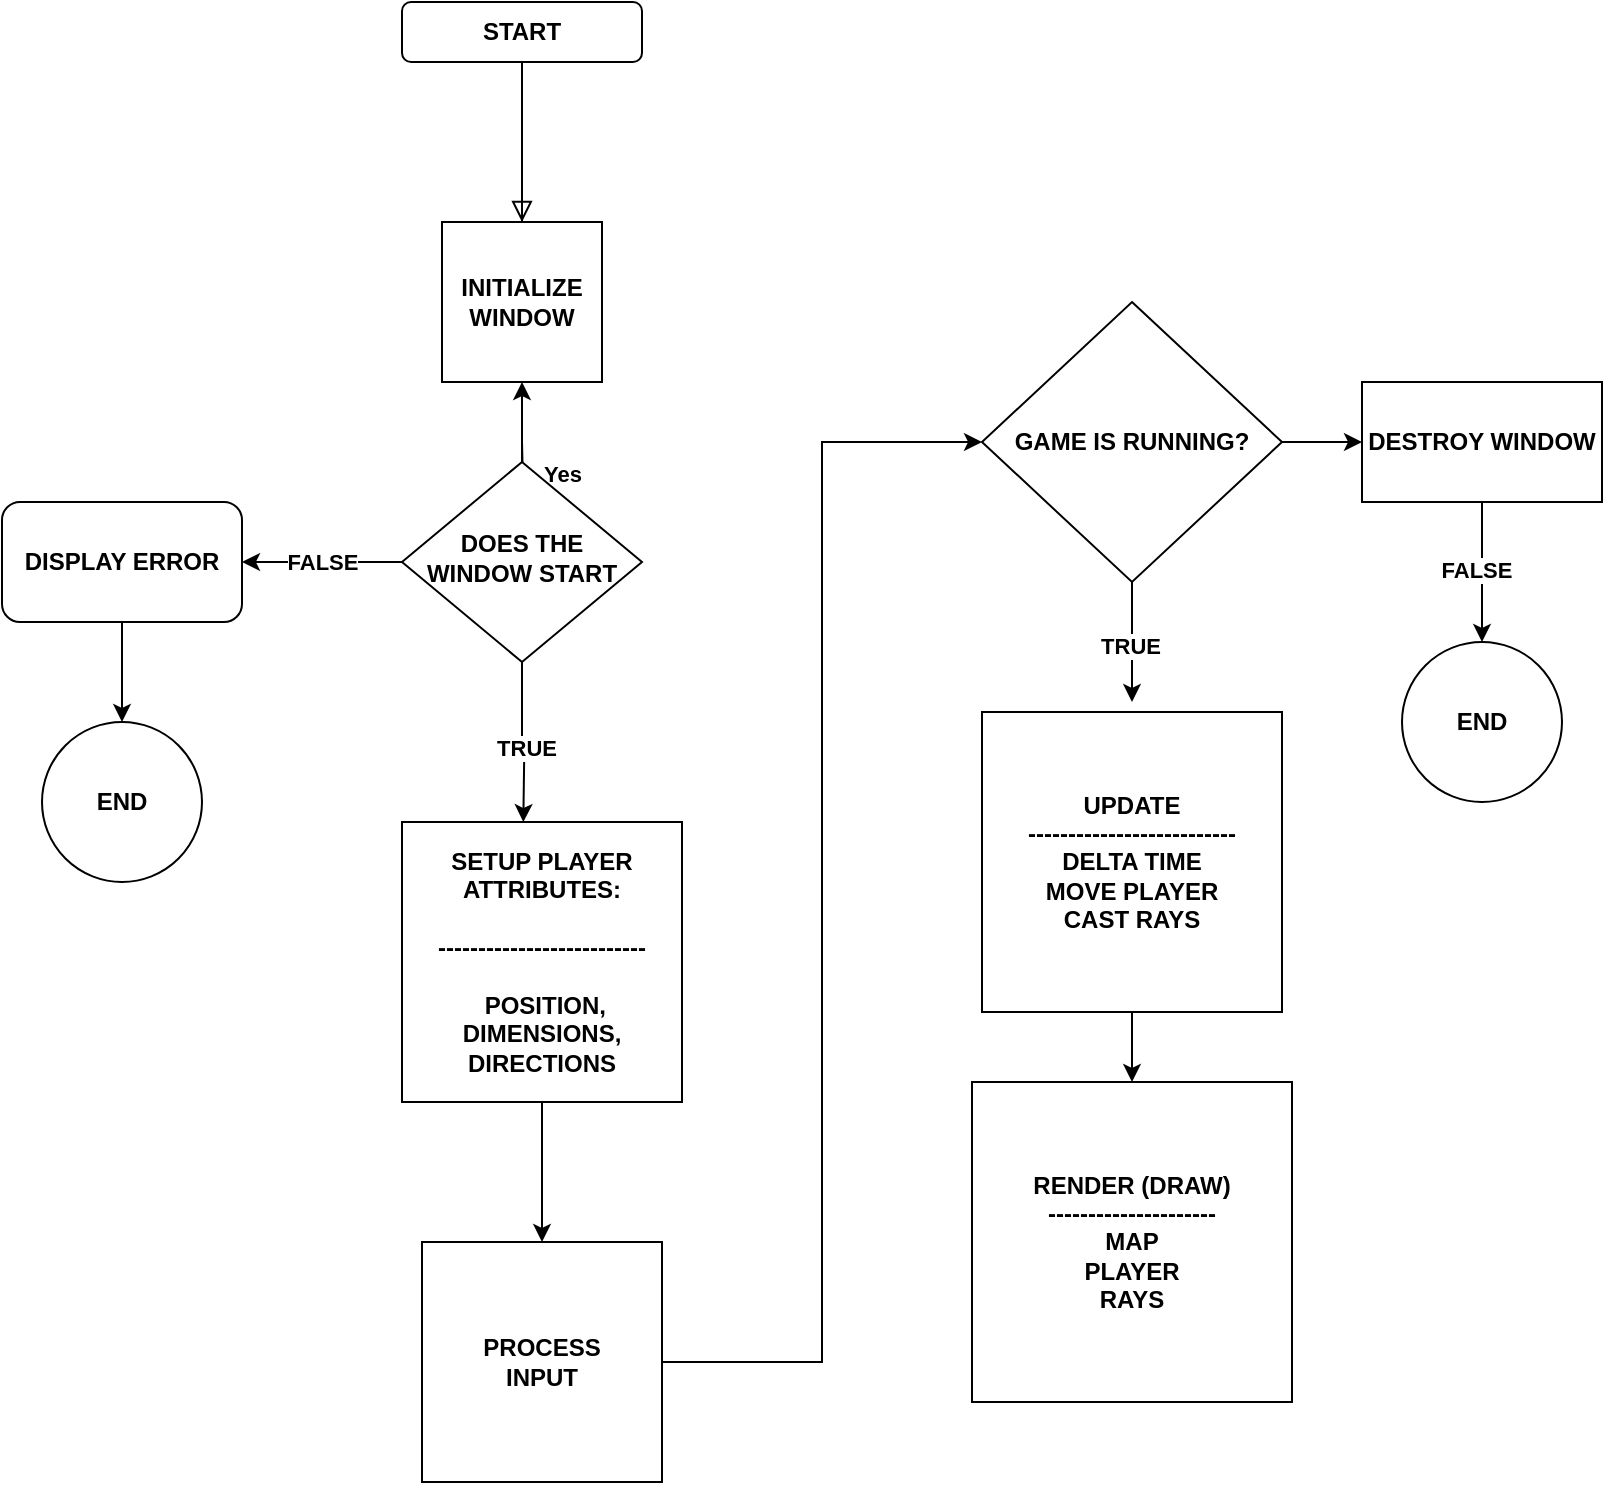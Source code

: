 <mxfile version="24.3.0" type="github">
  <diagram id="C5RBs43oDa-KdzZeNtuy" name="Page-1">
    <mxGraphModel dx="2320" dy="592" grid="1" gridSize="10" guides="1" tooltips="1" connect="1" arrows="1" fold="1" page="1" pageScale="1" pageWidth="827" pageHeight="1169" math="0" shadow="0">
      <root>
        <mxCell id="WIyWlLk6GJQsqaUBKTNV-0" />
        <mxCell id="WIyWlLk6GJQsqaUBKTNV-1" parent="WIyWlLk6GJQsqaUBKTNV-0" />
        <mxCell id="WIyWlLk6GJQsqaUBKTNV-2" value="" style="rounded=0;html=1;jettySize=auto;orthogonalLoop=1;fontSize=11;endArrow=block;endFill=0;endSize=8;strokeWidth=1;shadow=0;labelBackgroundColor=none;edgeStyle=orthogonalEdgeStyle;fontStyle=1" parent="WIyWlLk6GJQsqaUBKTNV-1" source="gsu9gnq4ONn_1pzDIltP-0" edge="1">
          <mxGeometry relative="1" as="geometry">
            <mxPoint x="220" y="220" as="targetPoint" />
          </mxGeometry>
        </mxCell>
        <mxCell id="WIyWlLk6GJQsqaUBKTNV-3" value="START" style="rounded=1;whiteSpace=wrap;html=1;fontSize=12;glass=0;strokeWidth=1;shadow=0;fontStyle=1" parent="WIyWlLk6GJQsqaUBKTNV-1" vertex="1">
          <mxGeometry x="160" y="80" width="120" height="30" as="geometry" />
        </mxCell>
        <mxCell id="WIyWlLk6GJQsqaUBKTNV-4" value="Yes" style="rounded=0;html=1;jettySize=auto;orthogonalLoop=1;fontSize=11;endArrow=block;endFill=0;endSize=8;strokeWidth=1;shadow=0;labelBackgroundColor=none;edgeStyle=orthogonalEdgeStyle;fontStyle=1" parent="WIyWlLk6GJQsqaUBKTNV-1" target="WIyWlLk6GJQsqaUBKTNV-10" edge="1">
          <mxGeometry y="20" relative="1" as="geometry">
            <mxPoint as="offset" />
            <mxPoint x="220" y="300" as="sourcePoint" />
          </mxGeometry>
        </mxCell>
        <mxCell id="gsu9gnq4ONn_1pzDIltP-2" style="edgeStyle=orthogonalEdgeStyle;rounded=0;orthogonalLoop=1;jettySize=auto;html=1;entryX=0.5;entryY=1;entryDx=0;entryDy=0;fontStyle=1" edge="1" parent="WIyWlLk6GJQsqaUBKTNV-1" source="WIyWlLk6GJQsqaUBKTNV-10" target="gsu9gnq4ONn_1pzDIltP-0">
          <mxGeometry relative="1" as="geometry" />
        </mxCell>
        <mxCell id="gsu9gnq4ONn_1pzDIltP-3" value="&lt;span&gt;FALSE&lt;/span&gt;" style="edgeStyle=orthogonalEdgeStyle;rounded=0;orthogonalLoop=1;jettySize=auto;html=1;exitX=0;exitY=0.5;exitDx=0;exitDy=0;fontStyle=1" edge="1" parent="WIyWlLk6GJQsqaUBKTNV-1" source="WIyWlLk6GJQsqaUBKTNV-10" target="gsu9gnq4ONn_1pzDIltP-4">
          <mxGeometry relative="1" as="geometry">
            <mxPoint x="90" y="360.333" as="targetPoint" />
          </mxGeometry>
        </mxCell>
        <mxCell id="gsu9gnq4ONn_1pzDIltP-7" style="edgeStyle=orthogonalEdgeStyle;rounded=0;orthogonalLoop=1;jettySize=auto;html=1;exitX=0.5;exitY=1;exitDx=0;exitDy=0;fontStyle=1" edge="1" parent="WIyWlLk6GJQsqaUBKTNV-1" source="WIyWlLk6GJQsqaUBKTNV-10">
          <mxGeometry relative="1" as="geometry">
            <mxPoint x="220.667" y="490" as="targetPoint" />
          </mxGeometry>
        </mxCell>
        <mxCell id="gsu9gnq4ONn_1pzDIltP-8" value="&lt;span&gt;TRUE&lt;/span&gt;" style="edgeLabel;html=1;align=center;verticalAlign=middle;resizable=0;points=[];fontStyle=1" vertex="1" connectable="0" parent="gsu9gnq4ONn_1pzDIltP-7">
          <mxGeometry x="0.088" y="1" relative="1" as="geometry">
            <mxPoint as="offset" />
          </mxGeometry>
        </mxCell>
        <mxCell id="WIyWlLk6GJQsqaUBKTNV-10" value="DOES THE WINDOW START" style="rhombus;whiteSpace=wrap;html=1;shadow=0;fontFamily=Helvetica;fontSize=12;align=center;strokeWidth=1;spacing=6;spacingTop=-4;fontStyle=1" parent="WIyWlLk6GJQsqaUBKTNV-1" vertex="1">
          <mxGeometry x="160" y="310" width="120" height="100" as="geometry" />
        </mxCell>
        <mxCell id="gsu9gnq4ONn_1pzDIltP-1" value="" style="rounded=0;html=1;jettySize=auto;orthogonalLoop=1;fontSize=11;endArrow=block;endFill=0;endSize=8;strokeWidth=1;shadow=0;labelBackgroundColor=none;edgeStyle=orthogonalEdgeStyle;fontStyle=1" edge="1" parent="WIyWlLk6GJQsqaUBKTNV-1" source="WIyWlLk6GJQsqaUBKTNV-3" target="gsu9gnq4ONn_1pzDIltP-0">
          <mxGeometry relative="1" as="geometry">
            <mxPoint x="220" y="110" as="sourcePoint" />
            <mxPoint x="220" y="220" as="targetPoint" />
          </mxGeometry>
        </mxCell>
        <mxCell id="gsu9gnq4ONn_1pzDIltP-0" value="INITIALIZE WINDOW" style="whiteSpace=wrap;html=1;aspect=fixed;fontStyle=1" vertex="1" parent="WIyWlLk6GJQsqaUBKTNV-1">
          <mxGeometry x="180" y="190" width="80" height="80" as="geometry" />
        </mxCell>
        <mxCell id="gsu9gnq4ONn_1pzDIltP-5" style="edgeStyle=orthogonalEdgeStyle;rounded=0;orthogonalLoop=1;jettySize=auto;html=1;fontStyle=1" edge="1" parent="WIyWlLk6GJQsqaUBKTNV-1" source="gsu9gnq4ONn_1pzDIltP-4" target="gsu9gnq4ONn_1pzDIltP-6">
          <mxGeometry relative="1" as="geometry">
            <mxPoint x="20" y="480" as="targetPoint" />
          </mxGeometry>
        </mxCell>
        <mxCell id="gsu9gnq4ONn_1pzDIltP-4" value="DISPLAY ERROR" style="rounded=1;whiteSpace=wrap;html=1;fontStyle=1" vertex="1" parent="WIyWlLk6GJQsqaUBKTNV-1">
          <mxGeometry x="-40" y="330.003" width="120" height="60" as="geometry" />
        </mxCell>
        <mxCell id="gsu9gnq4ONn_1pzDIltP-6" value="END" style="ellipse;whiteSpace=wrap;html=1;aspect=fixed;fontStyle=1" vertex="1" parent="WIyWlLk6GJQsqaUBKTNV-1">
          <mxGeometry x="-20" y="440" width="80" height="80" as="geometry" />
        </mxCell>
        <mxCell id="gsu9gnq4ONn_1pzDIltP-10" style="edgeStyle=orthogonalEdgeStyle;rounded=0;orthogonalLoop=1;jettySize=auto;html=1;fontStyle=1" edge="1" parent="WIyWlLk6GJQsqaUBKTNV-1" source="gsu9gnq4ONn_1pzDIltP-9" target="gsu9gnq4ONn_1pzDIltP-11">
          <mxGeometry relative="1" as="geometry">
            <mxPoint x="230" y="710" as="targetPoint" />
          </mxGeometry>
        </mxCell>
        <mxCell id="gsu9gnq4ONn_1pzDIltP-9" value="SETUP PLAYER ATTRIBUTES:&lt;div&gt;&lt;br&gt;&lt;/div&gt;&lt;div&gt;--------------------------&lt;/div&gt;&lt;div&gt;&lt;br&gt;&lt;/div&gt;&lt;div&gt;&amp;nbsp;POSITION, DIMENSIONS, DIRECTIONS&lt;/div&gt;" style="whiteSpace=wrap;html=1;aspect=fixed;fontStyle=1" vertex="1" parent="WIyWlLk6GJQsqaUBKTNV-1">
          <mxGeometry x="160" y="490" width="140" height="140" as="geometry" />
        </mxCell>
        <mxCell id="gsu9gnq4ONn_1pzDIltP-13" style="edgeStyle=elbowEdgeStyle;rounded=0;orthogonalLoop=1;jettySize=auto;html=1;fontStyle=1" edge="1" parent="WIyWlLk6GJQsqaUBKTNV-1" source="gsu9gnq4ONn_1pzDIltP-11">
          <mxGeometry relative="1" as="geometry">
            <mxPoint x="450" y="300" as="targetPoint" />
          </mxGeometry>
        </mxCell>
        <mxCell id="gsu9gnq4ONn_1pzDIltP-11" value="PROCESS&lt;div&gt;INPUT&lt;/div&gt;" style="whiteSpace=wrap;html=1;aspect=fixed;fontStyle=1" vertex="1" parent="WIyWlLk6GJQsqaUBKTNV-1">
          <mxGeometry x="170" y="700" width="120" height="120" as="geometry" />
        </mxCell>
        <mxCell id="gsu9gnq4ONn_1pzDIltP-15" style="edgeStyle=elbowEdgeStyle;rounded=0;orthogonalLoop=1;jettySize=auto;html=1;fontStyle=1" edge="1" parent="WIyWlLk6GJQsqaUBKTNV-1" source="gsu9gnq4ONn_1pzDIltP-14">
          <mxGeometry relative="1" as="geometry">
            <mxPoint x="525" y="430" as="targetPoint" />
          </mxGeometry>
        </mxCell>
        <mxCell id="gsu9gnq4ONn_1pzDIltP-16" value="&lt;span&gt;TRUE&lt;/span&gt;" style="edgeLabel;html=1;align=center;verticalAlign=middle;resizable=0;points=[];fontStyle=1" vertex="1" connectable="0" parent="gsu9gnq4ONn_1pzDIltP-15">
          <mxGeometry x="0.033" y="-1" relative="1" as="geometry">
            <mxPoint y="1" as="offset" />
          </mxGeometry>
        </mxCell>
        <mxCell id="gsu9gnq4ONn_1pzDIltP-20" style="edgeStyle=elbowEdgeStyle;rounded=0;orthogonalLoop=1;jettySize=auto;html=1;exitX=1;exitY=0.5;exitDx=0;exitDy=0;fontStyle=1" edge="1" parent="WIyWlLk6GJQsqaUBKTNV-1" source="gsu9gnq4ONn_1pzDIltP-14" target="gsu9gnq4ONn_1pzDIltP-21">
          <mxGeometry relative="1" as="geometry">
            <mxPoint x="680" y="299.667" as="targetPoint" />
          </mxGeometry>
        </mxCell>
        <mxCell id="gsu9gnq4ONn_1pzDIltP-14" value="GAME IS RUNNING?" style="rhombus;whiteSpace=wrap;html=1;fontStyle=1" vertex="1" parent="WIyWlLk6GJQsqaUBKTNV-1">
          <mxGeometry x="450" y="230" width="150" height="140" as="geometry" />
        </mxCell>
        <mxCell id="gsu9gnq4ONn_1pzDIltP-18" style="edgeStyle=elbowEdgeStyle;rounded=0;orthogonalLoop=1;jettySize=auto;html=1;exitX=0.5;exitY=1;exitDx=0;exitDy=0;fontStyle=1" edge="1" parent="WIyWlLk6GJQsqaUBKTNV-1" source="gsu9gnq4ONn_1pzDIltP-17" target="gsu9gnq4ONn_1pzDIltP-19">
          <mxGeometry relative="1" as="geometry">
            <mxPoint x="524.667" y="650" as="targetPoint" />
          </mxGeometry>
        </mxCell>
        <mxCell id="gsu9gnq4ONn_1pzDIltP-17" value="UPDATE&lt;div&gt;--------------------------&lt;/div&gt;&lt;div&gt;DELTA TIME&lt;/div&gt;&lt;div&gt;MOVE PLAYER&lt;/div&gt;&lt;div&gt;CAST RAYS&lt;/div&gt;" style="whiteSpace=wrap;html=1;aspect=fixed;fontStyle=1" vertex="1" parent="WIyWlLk6GJQsqaUBKTNV-1">
          <mxGeometry x="450" y="435" width="150" height="150" as="geometry" />
        </mxCell>
        <mxCell id="gsu9gnq4ONn_1pzDIltP-19" value="RENDER (DRAW)&lt;div&gt;---------------------&lt;/div&gt;&lt;div&gt;MAP&lt;/div&gt;&lt;div&gt;PLAYER&lt;/div&gt;&lt;div&gt;RAYS&lt;/div&gt;" style="whiteSpace=wrap;html=1;aspect=fixed;fontStyle=1" vertex="1" parent="WIyWlLk6GJQsqaUBKTNV-1">
          <mxGeometry x="445" y="620" width="160" height="160" as="geometry" />
        </mxCell>
        <mxCell id="gsu9gnq4ONn_1pzDIltP-22" style="edgeStyle=elbowEdgeStyle;rounded=0;orthogonalLoop=1;jettySize=auto;html=1;fontStyle=1" edge="1" parent="WIyWlLk6GJQsqaUBKTNV-1" source="gsu9gnq4ONn_1pzDIltP-21">
          <mxGeometry relative="1" as="geometry">
            <mxPoint x="700" y="400" as="targetPoint" />
          </mxGeometry>
        </mxCell>
        <mxCell id="gsu9gnq4ONn_1pzDIltP-23" value="&lt;span&gt;FALSE&lt;/span&gt;" style="edgeLabel;html=1;align=center;verticalAlign=middle;resizable=0;points=[];fontStyle=1" vertex="1" connectable="0" parent="gsu9gnq4ONn_1pzDIltP-22">
          <mxGeometry x="-0.047" y="-3" relative="1" as="geometry">
            <mxPoint as="offset" />
          </mxGeometry>
        </mxCell>
        <mxCell id="gsu9gnq4ONn_1pzDIltP-21" value="DESTROY WINDOW" style="rounded=0;whiteSpace=wrap;html=1;fontStyle=1" vertex="1" parent="WIyWlLk6GJQsqaUBKTNV-1">
          <mxGeometry x="640" y="270.007" width="120" height="60" as="geometry" />
        </mxCell>
        <mxCell id="gsu9gnq4ONn_1pzDIltP-24" value="END" style="ellipse;whiteSpace=wrap;html=1;aspect=fixed;fontStyle=1" vertex="1" parent="WIyWlLk6GJQsqaUBKTNV-1">
          <mxGeometry x="660" y="400" width="80" height="80" as="geometry" />
        </mxCell>
      </root>
    </mxGraphModel>
  </diagram>
</mxfile>
